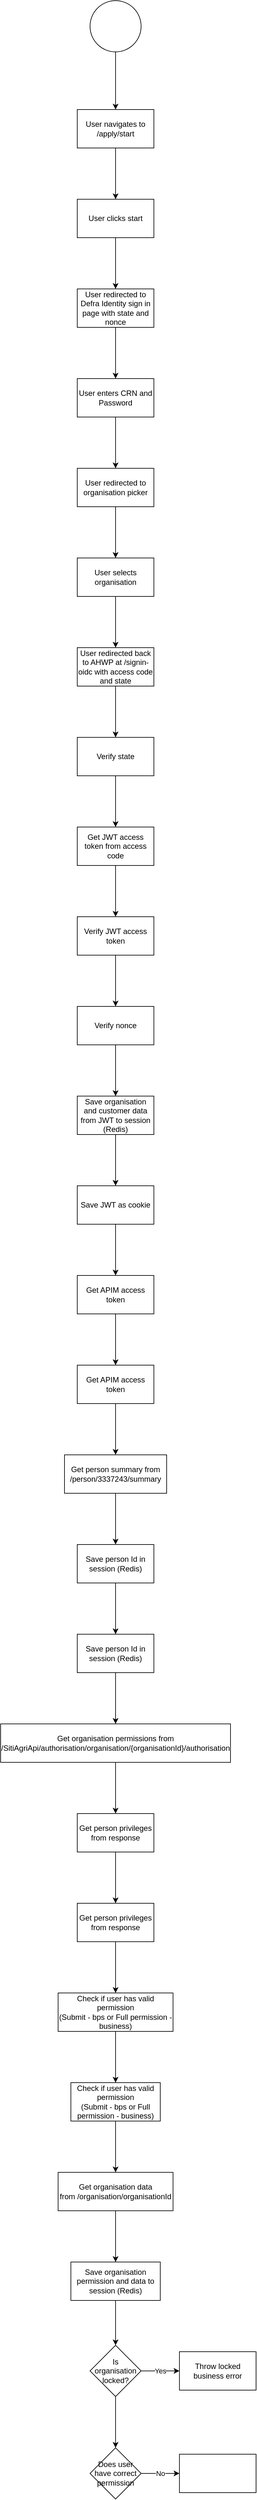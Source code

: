 <mxfile version="24.0.7" type="github">
  <diagram name="Page-1" id="2g7X5N9MNnFHZrMPLAFf">
    <mxGraphModel dx="2026" dy="1145" grid="1" gridSize="10" guides="1" tooltips="1" connect="1" arrows="1" fold="1" page="1" pageScale="1" pageWidth="850" pageHeight="1100" math="0" shadow="0">
      <root>
        <mxCell id="0" />
        <mxCell id="1" parent="0" />
        <mxCell id="oaBEjWoSFNYECVUoLakl-3" value="" style="edgeStyle=orthogonalEdgeStyle;rounded=0;orthogonalLoop=1;jettySize=auto;html=1;" edge="1" parent="1" source="oaBEjWoSFNYECVUoLakl-1" target="oaBEjWoSFNYECVUoLakl-2">
          <mxGeometry relative="1" as="geometry" />
        </mxCell>
        <mxCell id="oaBEjWoSFNYECVUoLakl-1" value="" style="ellipse;whiteSpace=wrap;html=1;aspect=fixed;" vertex="1" parent="1">
          <mxGeometry x="360" y="80" width="80" height="80" as="geometry" />
        </mxCell>
        <mxCell id="oaBEjWoSFNYECVUoLakl-5" value="" style="edgeStyle=orthogonalEdgeStyle;rounded=0;orthogonalLoop=1;jettySize=auto;html=1;" edge="1" parent="1" source="oaBEjWoSFNYECVUoLakl-2" target="oaBEjWoSFNYECVUoLakl-4">
          <mxGeometry relative="1" as="geometry" />
        </mxCell>
        <mxCell id="oaBEjWoSFNYECVUoLakl-2" value="User navigates to /apply/start" style="whiteSpace=wrap;html=1;" vertex="1" parent="1">
          <mxGeometry x="340" y="250" width="120" height="60" as="geometry" />
        </mxCell>
        <mxCell id="oaBEjWoSFNYECVUoLakl-7" value="" style="edgeStyle=orthogonalEdgeStyle;rounded=0;orthogonalLoop=1;jettySize=auto;html=1;" edge="1" parent="1" source="oaBEjWoSFNYECVUoLakl-4" target="oaBEjWoSFNYECVUoLakl-6">
          <mxGeometry relative="1" as="geometry" />
        </mxCell>
        <mxCell id="oaBEjWoSFNYECVUoLakl-4" value="User clicks start" style="whiteSpace=wrap;html=1;" vertex="1" parent="1">
          <mxGeometry x="340" y="390" width="120" height="60" as="geometry" />
        </mxCell>
        <mxCell id="oaBEjWoSFNYECVUoLakl-9" value="" style="edgeStyle=orthogonalEdgeStyle;rounded=0;orthogonalLoop=1;jettySize=auto;html=1;" edge="1" parent="1" source="oaBEjWoSFNYECVUoLakl-6" target="oaBEjWoSFNYECVUoLakl-8">
          <mxGeometry relative="1" as="geometry" />
        </mxCell>
        <mxCell id="oaBEjWoSFNYECVUoLakl-6" value="User redirected to Defra Identity sign in page with state and nonce" style="whiteSpace=wrap;html=1;" vertex="1" parent="1">
          <mxGeometry x="340" y="530" width="120" height="60" as="geometry" />
        </mxCell>
        <mxCell id="oaBEjWoSFNYECVUoLakl-11" value="" style="edgeStyle=orthogonalEdgeStyle;rounded=0;orthogonalLoop=1;jettySize=auto;html=1;" edge="1" parent="1" source="oaBEjWoSFNYECVUoLakl-8" target="oaBEjWoSFNYECVUoLakl-10">
          <mxGeometry relative="1" as="geometry" />
        </mxCell>
        <mxCell id="oaBEjWoSFNYECVUoLakl-8" value="User enters CRN and Password" style="whiteSpace=wrap;html=1;" vertex="1" parent="1">
          <mxGeometry x="340" y="670" width="120" height="60" as="geometry" />
        </mxCell>
        <mxCell id="oaBEjWoSFNYECVUoLakl-13" value="" style="edgeStyle=orthogonalEdgeStyle;rounded=0;orthogonalLoop=1;jettySize=auto;html=1;" edge="1" parent="1" source="oaBEjWoSFNYECVUoLakl-10" target="oaBEjWoSFNYECVUoLakl-12">
          <mxGeometry relative="1" as="geometry" />
        </mxCell>
        <mxCell id="oaBEjWoSFNYECVUoLakl-10" value="User redirected to organisation picker" style="whiteSpace=wrap;html=1;" vertex="1" parent="1">
          <mxGeometry x="340" y="810" width="120" height="60" as="geometry" />
        </mxCell>
        <mxCell id="oaBEjWoSFNYECVUoLakl-15" value="" style="edgeStyle=orthogonalEdgeStyle;rounded=0;orthogonalLoop=1;jettySize=auto;html=1;" edge="1" parent="1" source="oaBEjWoSFNYECVUoLakl-12" target="oaBEjWoSFNYECVUoLakl-14">
          <mxGeometry relative="1" as="geometry" />
        </mxCell>
        <mxCell id="oaBEjWoSFNYECVUoLakl-12" value="User selects organisation" style="whiteSpace=wrap;html=1;" vertex="1" parent="1">
          <mxGeometry x="340" y="950" width="120" height="60" as="geometry" />
        </mxCell>
        <mxCell id="oaBEjWoSFNYECVUoLakl-17" value="" style="edgeStyle=orthogonalEdgeStyle;rounded=0;orthogonalLoop=1;jettySize=auto;html=1;" edge="1" parent="1" source="oaBEjWoSFNYECVUoLakl-14" target="oaBEjWoSFNYECVUoLakl-16">
          <mxGeometry relative="1" as="geometry" />
        </mxCell>
        <mxCell id="oaBEjWoSFNYECVUoLakl-14" value="User redirected back to AHWP at /signin-oidc with access code and state" style="whiteSpace=wrap;html=1;" vertex="1" parent="1">
          <mxGeometry x="340" y="1090" width="120" height="60" as="geometry" />
        </mxCell>
        <mxCell id="oaBEjWoSFNYECVUoLakl-19" value="" style="edgeStyle=orthogonalEdgeStyle;rounded=0;orthogonalLoop=1;jettySize=auto;html=1;" edge="1" parent="1" source="oaBEjWoSFNYECVUoLakl-16" target="oaBEjWoSFNYECVUoLakl-18">
          <mxGeometry relative="1" as="geometry" />
        </mxCell>
        <mxCell id="oaBEjWoSFNYECVUoLakl-16" value="Verify state" style="whiteSpace=wrap;html=1;" vertex="1" parent="1">
          <mxGeometry x="340" y="1230" width="120" height="60" as="geometry" />
        </mxCell>
        <mxCell id="oaBEjWoSFNYECVUoLakl-21" value="" style="edgeStyle=orthogonalEdgeStyle;rounded=0;orthogonalLoop=1;jettySize=auto;html=1;" edge="1" parent="1" source="oaBEjWoSFNYECVUoLakl-18" target="oaBEjWoSFNYECVUoLakl-20">
          <mxGeometry relative="1" as="geometry" />
        </mxCell>
        <mxCell id="oaBEjWoSFNYECVUoLakl-18" value="Get JWT access token from access code" style="whiteSpace=wrap;html=1;" vertex="1" parent="1">
          <mxGeometry x="340" y="1370" width="120" height="60" as="geometry" />
        </mxCell>
        <mxCell id="oaBEjWoSFNYECVUoLakl-23" value="" style="edgeStyle=orthogonalEdgeStyle;rounded=0;orthogonalLoop=1;jettySize=auto;html=1;" edge="1" parent="1" source="oaBEjWoSFNYECVUoLakl-20" target="oaBEjWoSFNYECVUoLakl-22">
          <mxGeometry relative="1" as="geometry" />
        </mxCell>
        <mxCell id="oaBEjWoSFNYECVUoLakl-20" value="Verify JWT access token" style="whiteSpace=wrap;html=1;" vertex="1" parent="1">
          <mxGeometry x="340" y="1510" width="120" height="60" as="geometry" />
        </mxCell>
        <mxCell id="oaBEjWoSFNYECVUoLakl-25" value="" style="edgeStyle=orthogonalEdgeStyle;rounded=0;orthogonalLoop=1;jettySize=auto;html=1;" edge="1" parent="1" source="oaBEjWoSFNYECVUoLakl-22" target="oaBEjWoSFNYECVUoLakl-24">
          <mxGeometry relative="1" as="geometry" />
        </mxCell>
        <mxCell id="oaBEjWoSFNYECVUoLakl-22" value="Verify nonce" style="whiteSpace=wrap;html=1;" vertex="1" parent="1">
          <mxGeometry x="340" y="1650" width="120" height="60" as="geometry" />
        </mxCell>
        <mxCell id="oaBEjWoSFNYECVUoLakl-27" value="" style="edgeStyle=orthogonalEdgeStyle;rounded=0;orthogonalLoop=1;jettySize=auto;html=1;" edge="1" parent="1" source="oaBEjWoSFNYECVUoLakl-24" target="oaBEjWoSFNYECVUoLakl-26">
          <mxGeometry relative="1" as="geometry" />
        </mxCell>
        <mxCell id="oaBEjWoSFNYECVUoLakl-24" value="Save organisation and customer data from JWT to session (Redis)" style="whiteSpace=wrap;html=1;" vertex="1" parent="1">
          <mxGeometry x="340" y="1790" width="120" height="60" as="geometry" />
        </mxCell>
        <mxCell id="oaBEjWoSFNYECVUoLakl-29" value="" style="edgeStyle=orthogonalEdgeStyle;rounded=0;orthogonalLoop=1;jettySize=auto;html=1;" edge="1" parent="1" source="oaBEjWoSFNYECVUoLakl-26" target="oaBEjWoSFNYECVUoLakl-28">
          <mxGeometry relative="1" as="geometry" />
        </mxCell>
        <mxCell id="oaBEjWoSFNYECVUoLakl-26" value="Save JWT as cookie" style="whiteSpace=wrap;html=1;" vertex="1" parent="1">
          <mxGeometry x="340" y="1930" width="120" height="60" as="geometry" />
        </mxCell>
        <mxCell id="oaBEjWoSFNYECVUoLakl-31" value="" style="edgeStyle=orthogonalEdgeStyle;rounded=0;orthogonalLoop=1;jettySize=auto;html=1;" edge="1" parent="1" source="oaBEjWoSFNYECVUoLakl-28" target="oaBEjWoSFNYECVUoLakl-30">
          <mxGeometry relative="1" as="geometry" />
        </mxCell>
        <mxCell id="oaBEjWoSFNYECVUoLakl-28" value="Get APIM access token" style="whiteSpace=wrap;html=1;" vertex="1" parent="1">
          <mxGeometry x="340" y="2070" width="120" height="60" as="geometry" />
        </mxCell>
        <mxCell id="oaBEjWoSFNYECVUoLakl-33" value="" style="edgeStyle=orthogonalEdgeStyle;rounded=0;orthogonalLoop=1;jettySize=auto;html=1;" edge="1" parent="1" source="oaBEjWoSFNYECVUoLakl-30" target="oaBEjWoSFNYECVUoLakl-32">
          <mxGeometry relative="1" as="geometry" />
        </mxCell>
        <mxCell id="oaBEjWoSFNYECVUoLakl-30" value="Get APIM access token" style="whiteSpace=wrap;html=1;" vertex="1" parent="1">
          <mxGeometry x="340" y="2210" width="120" height="60" as="geometry" />
        </mxCell>
        <mxCell id="oaBEjWoSFNYECVUoLakl-35" value="" style="edgeStyle=orthogonalEdgeStyle;rounded=0;orthogonalLoop=1;jettySize=auto;html=1;" edge="1" parent="1" source="oaBEjWoSFNYECVUoLakl-32" target="oaBEjWoSFNYECVUoLakl-34">
          <mxGeometry relative="1" as="geometry" />
        </mxCell>
        <mxCell id="oaBEjWoSFNYECVUoLakl-32" value="Get person summary from /person/3337243/summary" style="whiteSpace=wrap;html=1;" vertex="1" parent="1">
          <mxGeometry x="320" y="2350" width="160" height="60" as="geometry" />
        </mxCell>
        <mxCell id="oaBEjWoSFNYECVUoLakl-37" value="" style="edgeStyle=orthogonalEdgeStyle;rounded=0;orthogonalLoop=1;jettySize=auto;html=1;" edge="1" parent="1" source="oaBEjWoSFNYECVUoLakl-34" target="oaBEjWoSFNYECVUoLakl-36">
          <mxGeometry relative="1" as="geometry" />
        </mxCell>
        <mxCell id="oaBEjWoSFNYECVUoLakl-34" value="Save person Id in session (Redis)" style="whiteSpace=wrap;html=1;" vertex="1" parent="1">
          <mxGeometry x="340" y="2490" width="120" height="60" as="geometry" />
        </mxCell>
        <mxCell id="oaBEjWoSFNYECVUoLakl-39" value="" style="edgeStyle=orthogonalEdgeStyle;rounded=0;orthogonalLoop=1;jettySize=auto;html=1;" edge="1" parent="1" source="oaBEjWoSFNYECVUoLakl-36" target="oaBEjWoSFNYECVUoLakl-38">
          <mxGeometry relative="1" as="geometry" />
        </mxCell>
        <mxCell id="oaBEjWoSFNYECVUoLakl-36" value="Save person Id in session (Redis)" style="whiteSpace=wrap;html=1;" vertex="1" parent="1">
          <mxGeometry x="340" y="2630" width="120" height="60" as="geometry" />
        </mxCell>
        <mxCell id="oaBEjWoSFNYECVUoLakl-41" value="" style="edgeStyle=orthogonalEdgeStyle;rounded=0;orthogonalLoop=1;jettySize=auto;html=1;" edge="1" parent="1" source="oaBEjWoSFNYECVUoLakl-38" target="oaBEjWoSFNYECVUoLakl-40">
          <mxGeometry relative="1" as="geometry" />
        </mxCell>
        <mxCell id="oaBEjWoSFNYECVUoLakl-38" value="Get organisation permissions from /SitiAgriApi/authorisation/organisation/{organisationId}/authorisation" style="whiteSpace=wrap;html=1;" vertex="1" parent="1">
          <mxGeometry x="220" y="2770" width="360" height="60" as="geometry" />
        </mxCell>
        <mxCell id="oaBEjWoSFNYECVUoLakl-43" value="" style="edgeStyle=orthogonalEdgeStyle;rounded=0;orthogonalLoop=1;jettySize=auto;html=1;" edge="1" parent="1" source="oaBEjWoSFNYECVUoLakl-40" target="oaBEjWoSFNYECVUoLakl-42">
          <mxGeometry relative="1" as="geometry" />
        </mxCell>
        <mxCell id="oaBEjWoSFNYECVUoLakl-40" value="Get person privileges from response" style="whiteSpace=wrap;html=1;" vertex="1" parent="1">
          <mxGeometry x="340" y="2910" width="120" height="60" as="geometry" />
        </mxCell>
        <mxCell id="oaBEjWoSFNYECVUoLakl-45" value="" style="edgeStyle=orthogonalEdgeStyle;rounded=0;orthogonalLoop=1;jettySize=auto;html=1;" edge="1" parent="1" source="oaBEjWoSFNYECVUoLakl-42" target="oaBEjWoSFNYECVUoLakl-44">
          <mxGeometry relative="1" as="geometry" />
        </mxCell>
        <mxCell id="oaBEjWoSFNYECVUoLakl-42" value="Get person privileges from response" style="whiteSpace=wrap;html=1;" vertex="1" parent="1">
          <mxGeometry x="340" y="3050" width="120" height="60" as="geometry" />
        </mxCell>
        <mxCell id="oaBEjWoSFNYECVUoLakl-47" value="" style="edgeStyle=orthogonalEdgeStyle;rounded=0;orthogonalLoop=1;jettySize=auto;html=1;" edge="1" parent="1" source="oaBEjWoSFNYECVUoLakl-44" target="oaBEjWoSFNYECVUoLakl-46">
          <mxGeometry relative="1" as="geometry" />
        </mxCell>
        <mxCell id="oaBEjWoSFNYECVUoLakl-44" value="Check if user has valid permission&lt;div&gt;(Submit - bps or Full permission - business)&lt;/div&gt;" style="whiteSpace=wrap;html=1;" vertex="1" parent="1">
          <mxGeometry x="310" y="3190" width="180" height="60" as="geometry" />
        </mxCell>
        <mxCell id="oaBEjWoSFNYECVUoLakl-49" value="" style="edgeStyle=orthogonalEdgeStyle;rounded=0;orthogonalLoop=1;jettySize=auto;html=1;" edge="1" parent="1" source="oaBEjWoSFNYECVUoLakl-46" target="oaBEjWoSFNYECVUoLakl-48">
          <mxGeometry relative="1" as="geometry" />
        </mxCell>
        <mxCell id="oaBEjWoSFNYECVUoLakl-46" value="Check if user has valid permission&lt;div&gt;(Submit - bps or Full permission - business)&lt;/div&gt;" style="whiteSpace=wrap;html=1;" vertex="1" parent="1">
          <mxGeometry x="330" y="3330" width="140" height="60" as="geometry" />
        </mxCell>
        <mxCell id="oaBEjWoSFNYECVUoLakl-51" value="" style="edgeStyle=orthogonalEdgeStyle;rounded=0;orthogonalLoop=1;jettySize=auto;html=1;" edge="1" parent="1" source="oaBEjWoSFNYECVUoLakl-48" target="oaBEjWoSFNYECVUoLakl-50">
          <mxGeometry relative="1" as="geometry" />
        </mxCell>
        <mxCell id="oaBEjWoSFNYECVUoLakl-48" value="Get organisation data from&amp;nbsp;/organisation/organisationId" style="whiteSpace=wrap;html=1;" vertex="1" parent="1">
          <mxGeometry x="310" y="3470" width="180" height="60" as="geometry" />
        </mxCell>
        <mxCell id="oaBEjWoSFNYECVUoLakl-57" value="" style="edgeStyle=orthogonalEdgeStyle;rounded=0;orthogonalLoop=1;jettySize=auto;html=1;" edge="1" parent="1" source="oaBEjWoSFNYECVUoLakl-50" target="oaBEjWoSFNYECVUoLakl-56">
          <mxGeometry relative="1" as="geometry" />
        </mxCell>
        <mxCell id="oaBEjWoSFNYECVUoLakl-50" value="Save organisation permission and data to session (Redis)" style="whiteSpace=wrap;html=1;" vertex="1" parent="1">
          <mxGeometry x="330" y="3610" width="140" height="60" as="geometry" />
        </mxCell>
        <mxCell id="oaBEjWoSFNYECVUoLakl-59" value="Yes" style="edgeStyle=orthogonalEdgeStyle;rounded=0;orthogonalLoop=1;jettySize=auto;html=1;" edge="1" parent="1" source="oaBEjWoSFNYECVUoLakl-56" target="oaBEjWoSFNYECVUoLakl-58">
          <mxGeometry relative="1" as="geometry" />
        </mxCell>
        <mxCell id="oaBEjWoSFNYECVUoLakl-61" value="" style="edgeStyle=orthogonalEdgeStyle;rounded=0;orthogonalLoop=1;jettySize=auto;html=1;" edge="1" parent="1" source="oaBEjWoSFNYECVUoLakl-56" target="oaBEjWoSFNYECVUoLakl-60">
          <mxGeometry relative="1" as="geometry" />
        </mxCell>
        <mxCell id="oaBEjWoSFNYECVUoLakl-56" value="Is organisation locked?" style="rhombus;whiteSpace=wrap;html=1;" vertex="1" parent="1">
          <mxGeometry x="360" y="3740" width="80" height="80" as="geometry" />
        </mxCell>
        <mxCell id="oaBEjWoSFNYECVUoLakl-58" value="Throw locked business error" style="whiteSpace=wrap;html=1;" vertex="1" parent="1">
          <mxGeometry x="500" y="3750" width="120" height="60" as="geometry" />
        </mxCell>
        <mxCell id="oaBEjWoSFNYECVUoLakl-63" value="No" style="edgeStyle=orthogonalEdgeStyle;rounded=0;orthogonalLoop=1;jettySize=auto;html=1;" edge="1" parent="1" source="oaBEjWoSFNYECVUoLakl-60" target="oaBEjWoSFNYECVUoLakl-62">
          <mxGeometry relative="1" as="geometry" />
        </mxCell>
        <mxCell id="oaBEjWoSFNYECVUoLakl-60" value="Does user have correct permission" style="rhombus;whiteSpace=wrap;html=1;" vertex="1" parent="1">
          <mxGeometry x="360" y="3900" width="80" height="80" as="geometry" />
        </mxCell>
        <mxCell id="oaBEjWoSFNYECVUoLakl-62" value="" style="whiteSpace=wrap;html=1;" vertex="1" parent="1">
          <mxGeometry x="500" y="3910" width="120" height="60" as="geometry" />
        </mxCell>
      </root>
    </mxGraphModel>
  </diagram>
</mxfile>
